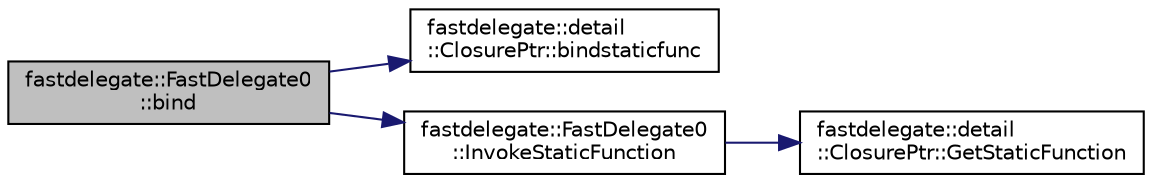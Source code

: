 digraph "fastdelegate::FastDelegate0::bind"
{
 // INTERACTIVE_SVG=YES
  edge [fontname="Helvetica",fontsize="10",labelfontname="Helvetica",labelfontsize="10"];
  node [fontname="Helvetica",fontsize="10",shape=record];
  rankdir="LR";
  Node1 [label="fastdelegate::FastDelegate0\l::bind",height=0.2,width=0.4,color="black", fillcolor="grey75", style="filled" fontcolor="black"];
  Node1 -> Node2 [color="midnightblue",fontsize="10",style="solid",fontname="Helvetica"];
  Node2 [label="fastdelegate::detail\l::ClosurePtr::bindstaticfunc",height=0.2,width=0.4,color="black", fillcolor="white", style="filled",URL="$classfastdelegate_1_1detail_1_1ClosurePtr.html#a8d2f367401d7e337b1f51dad1c4340f3"];
  Node1 -> Node3 [color="midnightblue",fontsize="10",style="solid",fontname="Helvetica"];
  Node3 [label="fastdelegate::FastDelegate0\l::InvokeStaticFunction",height=0.2,width=0.4,color="black", fillcolor="white", style="filled",URL="$classfastdelegate_1_1FastDelegate0.html#a230eee9ac96d1007493492802c6b6ec2"];
  Node3 -> Node4 [color="midnightblue",fontsize="10",style="solid",fontname="Helvetica"];
  Node4 [label="fastdelegate::detail\l::ClosurePtr::GetStaticFunction",height=0.2,width=0.4,color="black", fillcolor="white", style="filled",URL="$classfastdelegate_1_1detail_1_1ClosurePtr.html#abfb17efc87529bd72988edbe50ea6e9d"];
}
